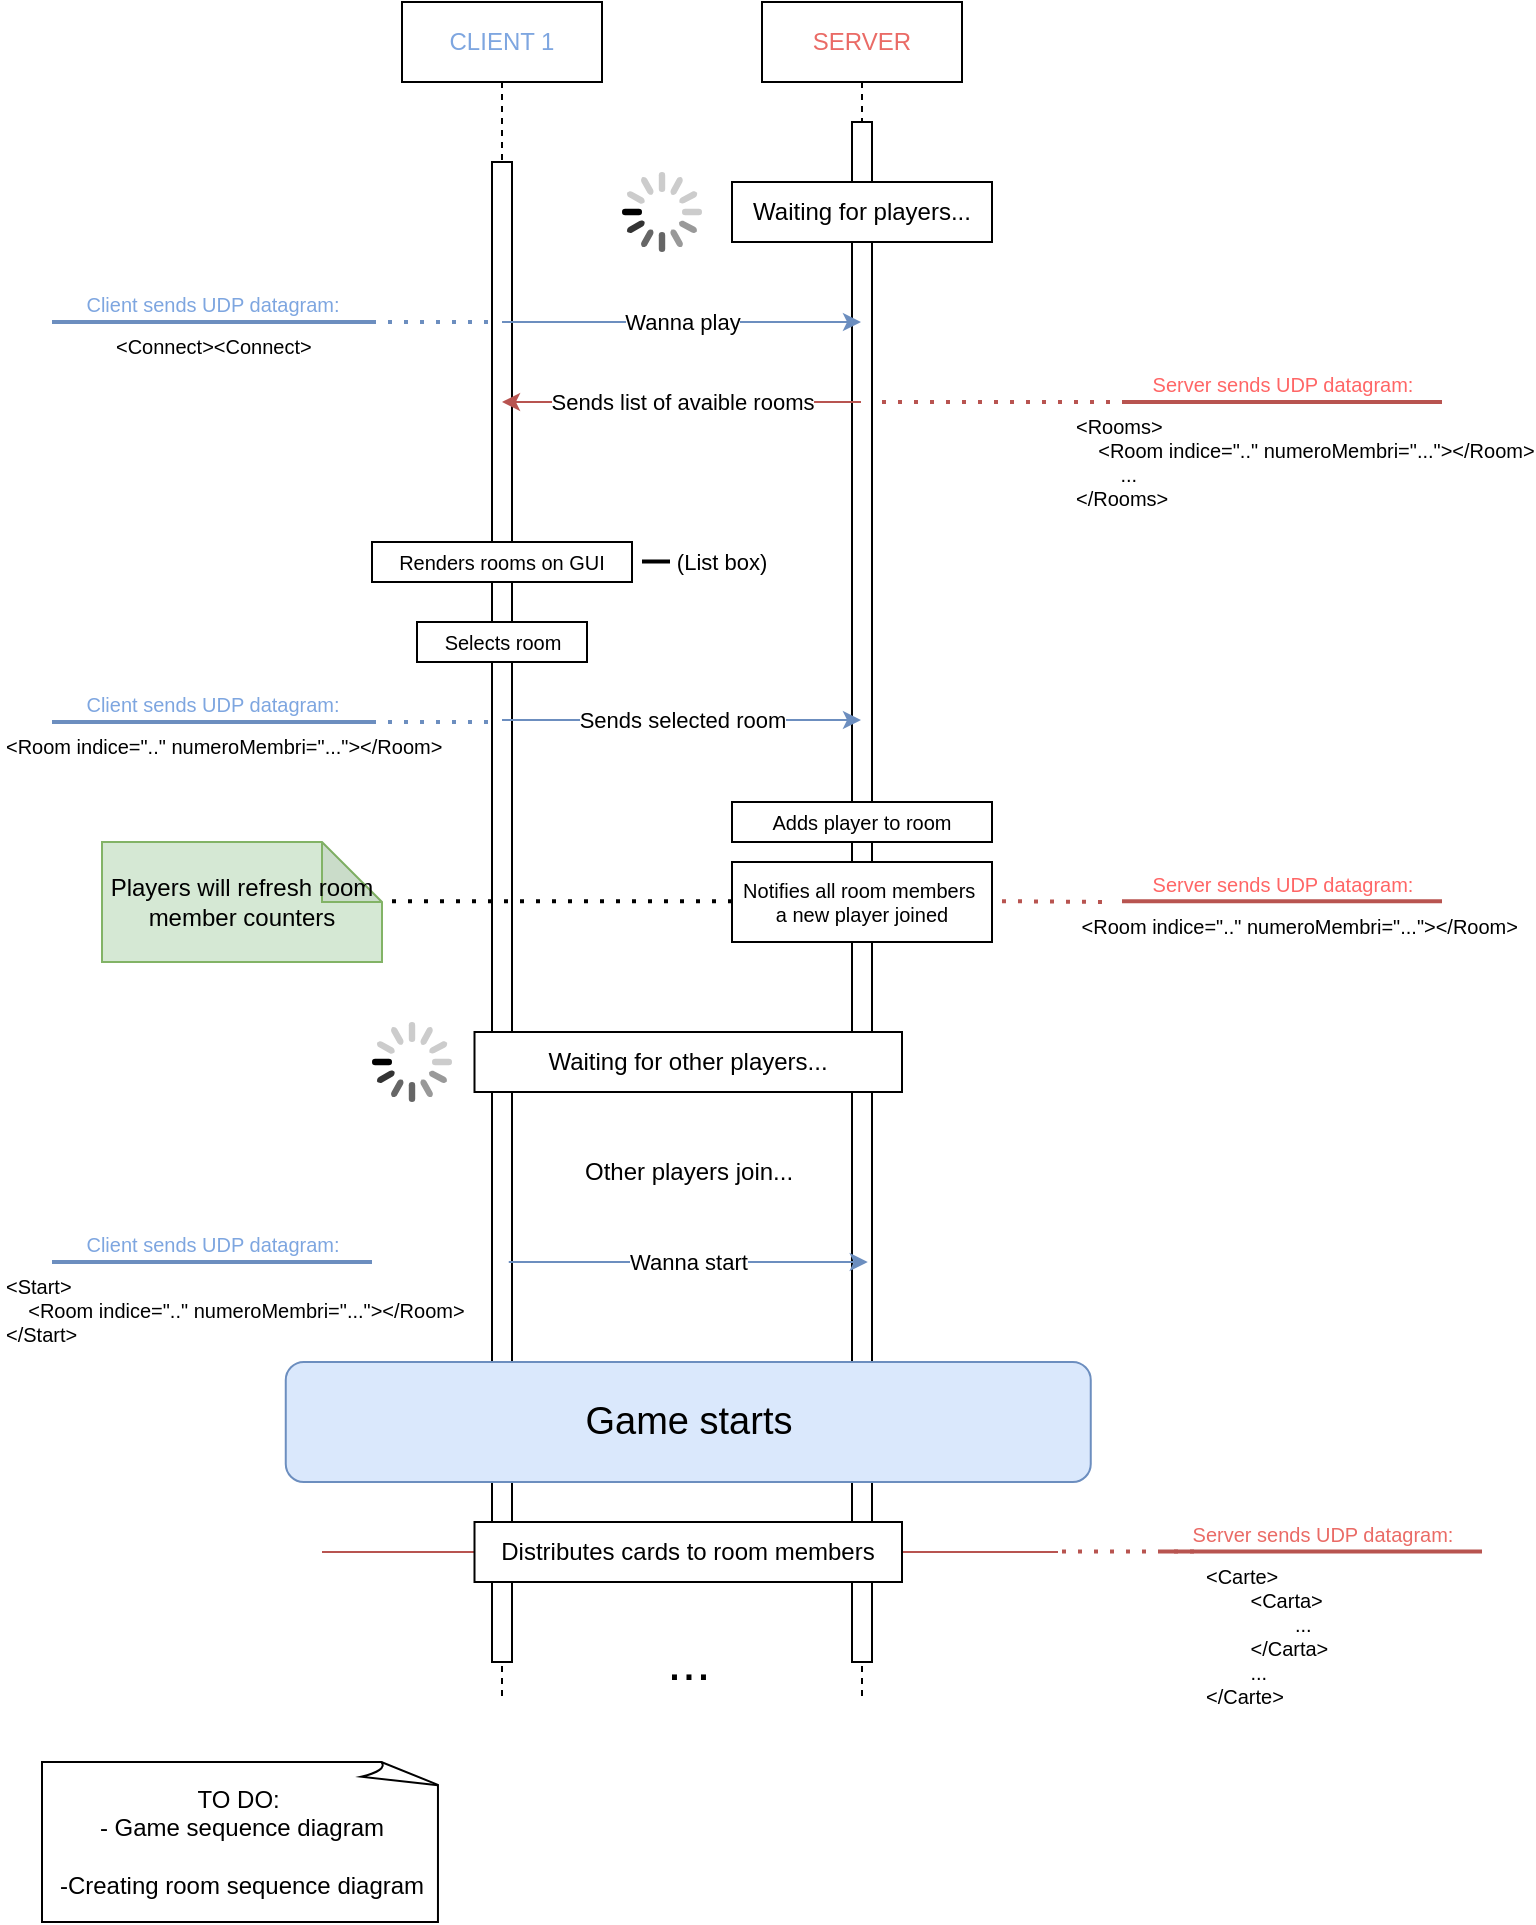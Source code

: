 <mxfile version="22.1.2" type="github">
  <diagram name="Page-1" id="2YBvvXClWsGukQMizWep">
    <mxGraphModel dx="1235" dy="733" grid="1" gridSize="10" guides="1" tooltips="1" connect="1" arrows="1" fold="1" page="1" pageScale="1" pageWidth="850" pageHeight="1100" math="0" shadow="0">
      <root>
        <mxCell id="0" />
        <mxCell id="1" parent="0" />
        <mxCell id="g_tPpGAOfdIyaXea1qWz-1" value="&lt;font color=&quot;#7ea6e0&quot;&gt;CLIENT 1&lt;/font&gt;" style="shape=umlLifeline;perimeter=lifelinePerimeter;whiteSpace=wrap;html=1;container=0;dropTarget=0;collapsible=0;recursiveResize=0;outlineConnect=0;portConstraint=eastwest;newEdgeStyle={&quot;edgeStyle&quot;:&quot;elbowEdgeStyle&quot;,&quot;elbow&quot;:&quot;vertical&quot;,&quot;curved&quot;:0,&quot;rounded&quot;:0};" vertex="1" parent="1">
          <mxGeometry x="210" y="30" width="100" height="850" as="geometry" />
        </mxCell>
        <mxCell id="g_tPpGAOfdIyaXea1qWz-2" value="" style="html=1;points=[];perimeter=orthogonalPerimeter;outlineConnect=0;targetShapes=umlLifeline;portConstraint=eastwest;newEdgeStyle={&quot;edgeStyle&quot;:&quot;elbowEdgeStyle&quot;,&quot;elbow&quot;:&quot;vertical&quot;,&quot;curved&quot;:0,&quot;rounded&quot;:0};" vertex="1" parent="g_tPpGAOfdIyaXea1qWz-1">
          <mxGeometry x="45" y="80" width="10" height="750" as="geometry" />
        </mxCell>
        <mxCell id="g_tPpGAOfdIyaXea1qWz-3" value="&lt;font color=&quot;#ea6b66&quot;&gt;SERVER&lt;/font&gt;" style="shape=umlLifeline;perimeter=lifelinePerimeter;whiteSpace=wrap;html=1;container=0;dropTarget=0;collapsible=0;recursiveResize=0;outlineConnect=0;portConstraint=eastwest;newEdgeStyle={&quot;edgeStyle&quot;:&quot;elbowEdgeStyle&quot;,&quot;elbow&quot;:&quot;vertical&quot;,&quot;curved&quot;:0,&quot;rounded&quot;:0};" vertex="1" parent="1">
          <mxGeometry x="390" y="30" width="100" height="850" as="geometry" />
        </mxCell>
        <mxCell id="g_tPpGAOfdIyaXea1qWz-4" value="" style="html=1;points=[];perimeter=orthogonalPerimeter;outlineConnect=0;targetShapes=umlLifeline;portConstraint=eastwest;newEdgeStyle={&quot;edgeStyle&quot;:&quot;elbowEdgeStyle&quot;,&quot;elbow&quot;:&quot;vertical&quot;,&quot;curved&quot;:0,&quot;rounded&quot;:0};" vertex="1" parent="g_tPpGAOfdIyaXea1qWz-3">
          <mxGeometry x="45" y="60" width="10" height="770" as="geometry" />
        </mxCell>
        <mxCell id="g_tPpGAOfdIyaXea1qWz-5" value="Waiting for players..." style="html=1;dropTarget=0;whiteSpace=wrap;" vertex="1" parent="1">
          <mxGeometry x="375" y="120" width="130" height="30" as="geometry" />
        </mxCell>
        <mxCell id="g_tPpGAOfdIyaXea1qWz-18" value="" style="html=1;verticalLabelPosition=bottom;labelBackgroundColor=#ffffff;verticalAlign=top;shadow=0;dashed=0;strokeWidth=2;shape=mxgraph.ios7.misc.loading_circle;" vertex="1" parent="1">
          <mxGeometry x="320" y="115" width="40" height="40" as="geometry" />
        </mxCell>
        <mxCell id="g_tPpGAOfdIyaXea1qWz-20" value="&lt;font style=&quot;font-size: 19px;&quot;&gt;Game starts&lt;/font&gt;" style="rounded=1;whiteSpace=wrap;html=1;fillColor=#dae8fc;strokeColor=#6c8ebf;" vertex="1" parent="1">
          <mxGeometry x="151.88" y="710" width="402.5" height="60" as="geometry" />
        </mxCell>
        <mxCell id="g_tPpGAOfdIyaXea1qWz-21" value="&lt;font color=&quot;#ff6666&quot;&gt;Server sends UDP datagram:&lt;/font&gt;" style="verticalAlign=bottom;html=1;endArrow=none;edgeStyle=none;labelBackgroundColor=none;fontSize=10;strokeWidth=2;rounded=0;fillColor=#f8cecc;strokeColor=#b85450;" edge="1" parent="1">
          <mxGeometry relative="1" as="geometry">
            <mxPoint x="570" y="230" as="sourcePoint" />
            <mxPoint x="730" y="230" as="targetPoint" />
          </mxGeometry>
        </mxCell>
        <mxCell id="g_tPpGAOfdIyaXea1qWz-22" value="&amp;lt;Rooms&amp;gt;&lt;br&gt;&lt;span style=&quot;&quot;&gt;&lt;span style=&quot;white-space: pre;&quot;&gt;&amp;nbsp;&amp;nbsp;&amp;nbsp;&amp;nbsp;&lt;/span&gt;&lt;/span&gt;&amp;lt;Room indice=&quot;..&quot; numeroMembri=&quot;...&quot;&amp;gt;&amp;lt;/Room&amp;gt;&lt;br&gt;&lt;span style=&quot;white-space: pre;&quot;&gt;&#x9;&lt;/span&gt;...&lt;br&gt;&amp;lt;/Rooms&amp;gt;" style="resizable=0;html=1;align=left;verticalAlign=top;labelBackgroundColor=none;fontSize=10;" connectable="0" vertex="1" parent="g_tPpGAOfdIyaXea1qWz-21">
          <mxGeometry x="-1" relative="1" as="geometry">
            <mxPoint x="-25" as="offset" />
          </mxGeometry>
        </mxCell>
        <mxCell id="g_tPpGAOfdIyaXea1qWz-23" value="TO DO:&amp;nbsp;&lt;br&gt;- Game sequence diagram&lt;br&gt;&lt;br&gt;-Creating room sequence diagram" style="whiteSpace=wrap;html=1;shape=mxgraph.basic.document" vertex="1" parent="1">
          <mxGeometry x="30" y="910" width="200" height="80" as="geometry" />
        </mxCell>
        <mxCell id="g_tPpGAOfdIyaXea1qWz-24" value="" style="endArrow=none;dashed=1;html=1;dashPattern=1 3;strokeWidth=2;rounded=0;fillColor=#f8cecc;strokeColor=#b85450;" edge="1" parent="1">
          <mxGeometry width="50" height="50" relative="1" as="geometry">
            <mxPoint x="450" y="230" as="sourcePoint" />
            <mxPoint x="570" y="230" as="targetPoint" />
          </mxGeometry>
        </mxCell>
        <mxCell id="g_tPpGAOfdIyaXea1qWz-25" value="&lt;font color=&quot;#ea6b66&quot;&gt;Server sends UDP datagram:&lt;/font&gt;" style="verticalAlign=bottom;html=1;endArrow=none;edgeStyle=none;labelBackgroundColor=none;fontSize=10;strokeWidth=2;rounded=0;fillColor=#f8cecc;strokeColor=#b85450;" edge="1" parent="1">
          <mxGeometry relative="1" as="geometry">
            <mxPoint x="590" y="804.74" as="sourcePoint" />
            <mxPoint x="750" y="804.74" as="targetPoint" />
          </mxGeometry>
        </mxCell>
        <mxCell id="g_tPpGAOfdIyaXea1qWz-26" value="&amp;lt;Carte&amp;gt;&lt;br&gt;&lt;span style=&quot;white-space: pre;&quot;&gt;&#x9;&lt;/span&gt;&amp;lt;Carta&amp;gt;&lt;br&gt;&lt;span style=&quot;white-space: pre;&quot;&gt;&#x9;&lt;span style=&quot;white-space: pre;&quot;&gt;&#x9;&lt;/span&gt;.&lt;/span&gt;..&lt;br&gt;&lt;span style=&quot;white-space: pre;&quot;&gt;&#x9;&lt;/span&gt;&amp;lt;/Carta&amp;gt;&lt;br&gt;&lt;span style=&quot;white-space: pre;&quot;&gt;&#x9;&lt;/span&gt;...&lt;br&gt;&amp;lt;/Carte&amp;gt;" style="resizable=0;html=1;align=left;verticalAlign=top;labelBackgroundColor=none;fontSize=10;" connectable="0" vertex="1" parent="g_tPpGAOfdIyaXea1qWz-25">
          <mxGeometry x="-1" relative="1" as="geometry">
            <mxPoint x="20" as="offset" />
          </mxGeometry>
        </mxCell>
        <mxCell id="g_tPpGAOfdIyaXea1qWz-27" value="" style="endArrow=none;dashed=1;html=1;dashPattern=1 3;strokeWidth=2;rounded=0;fillColor=#f8cecc;strokeColor=#b85450;" edge="1" parent="1">
          <mxGeometry width="50" height="50" relative="1" as="geometry">
            <mxPoint x="540" y="804.74" as="sourcePoint" />
            <mxPoint x="610" y="804.74" as="targetPoint" />
          </mxGeometry>
        </mxCell>
        <mxCell id="g_tPpGAOfdIyaXea1qWz-29" value="Wanna play" style="endArrow=classic;html=1;rounded=0;fillColor=#dae8fc;strokeColor=#6c8ebf;" edge="1" parent="1">
          <mxGeometry width="50" height="50" relative="1" as="geometry">
            <mxPoint x="260" y="190" as="sourcePoint" />
            <mxPoint x="439.5" y="190" as="targetPoint" />
          </mxGeometry>
        </mxCell>
        <mxCell id="g_tPpGAOfdIyaXea1qWz-30" value="Sends list of avaible rooms" style="endArrow=classic;html=1;rounded=0;fillColor=#f8cecc;strokeColor=#b85450;" edge="1" parent="1">
          <mxGeometry width="50" height="50" relative="1" as="geometry">
            <mxPoint x="439.5" y="230" as="sourcePoint" />
            <mxPoint x="260" y="230" as="targetPoint" />
          </mxGeometry>
        </mxCell>
        <mxCell id="g_tPpGAOfdIyaXea1qWz-36" value="Renders rooms on GUI" style="html=1;dropTarget=0;whiteSpace=wrap;fontSize=10;" vertex="1" parent="1">
          <mxGeometry x="195" y="300" width="130" height="20" as="geometry" />
        </mxCell>
        <mxCell id="g_tPpGAOfdIyaXea1qWz-37" value="" style="verticalAlign=bottom;html=1;endArrow=none;edgeStyle=none;labelBackgroundColor=none;fontSize=10;strokeWidth=2;rounded=0;" edge="1" parent="1">
          <mxGeometry relative="1" as="geometry">
            <mxPoint x="380" y="309.72" as="sourcePoint" />
            <mxPoint x="330" y="309.72" as="targetPoint" />
          </mxGeometry>
        </mxCell>
        <mxCell id="g_tPpGAOfdIyaXea1qWz-40" value="&amp;nbsp;(List box)" style="edgeLabel;html=1;align=center;verticalAlign=middle;resizable=0;points=[];" vertex="1" connectable="0" parent="g_tPpGAOfdIyaXea1qWz-37">
          <mxGeometry x="0.083" y="1" relative="1" as="geometry">
            <mxPoint x="15" y="-1" as="offset" />
          </mxGeometry>
        </mxCell>
        <mxCell id="g_tPpGAOfdIyaXea1qWz-42" value="&lt;font style=&quot;font-size: 10px;&quot;&gt;Selects room&lt;/font&gt;" style="html=1;dropTarget=0;whiteSpace=wrap;" vertex="1" parent="1">
          <mxGeometry x="217.5" y="340" width="85" height="20" as="geometry" />
        </mxCell>
        <mxCell id="g_tPpGAOfdIyaXea1qWz-46" value="Sends selected room" style="endArrow=classic;html=1;rounded=0;fillColor=#dae8fc;strokeColor=#6c8ebf;" edge="1" parent="1">
          <mxGeometry width="50" height="50" relative="1" as="geometry">
            <mxPoint x="260" y="389" as="sourcePoint" />
            <mxPoint x="439.5" y="389" as="targetPoint" />
          </mxGeometry>
        </mxCell>
        <mxCell id="g_tPpGAOfdIyaXea1qWz-50" value="&lt;font&gt;Client sends UDP datagram:&lt;/font&gt;" style="verticalAlign=bottom;html=1;endArrow=none;edgeStyle=none;labelBackgroundColor=none;fontSize=10;strokeWidth=2;rounded=0;fillColor=#dae8fc;strokeColor=#6c8ebf;fontColor=#7EA6E0;" edge="1" parent="1">
          <mxGeometry relative="1" as="geometry">
            <mxPoint x="35" y="390" as="sourcePoint" />
            <mxPoint x="195" y="390" as="targetPoint" />
          </mxGeometry>
        </mxCell>
        <mxCell id="g_tPpGAOfdIyaXea1qWz-51" value="&amp;lt;Room indice=&quot;..&quot; numeroMembri=&quot;...&quot;&amp;gt;&amp;lt;/Room&amp;gt;" style="resizable=0;html=1;align=left;verticalAlign=top;labelBackgroundColor=none;fontSize=10;" connectable="0" vertex="1" parent="g_tPpGAOfdIyaXea1qWz-50">
          <mxGeometry x="-1" relative="1" as="geometry">
            <mxPoint x="-25" as="offset" />
          </mxGeometry>
        </mxCell>
        <mxCell id="g_tPpGAOfdIyaXea1qWz-52" value="" style="endArrow=none;dashed=1;html=1;dashPattern=1 3;strokeWidth=2;rounded=0;fillColor=#dae8fc;strokeColor=#6c8ebf;" edge="1" parent="1">
          <mxGeometry width="50" height="50" relative="1" as="geometry">
            <mxPoint x="195" y="390" as="sourcePoint" />
            <mxPoint x="255" y="390" as="targetPoint" />
          </mxGeometry>
        </mxCell>
        <mxCell id="g_tPpGAOfdIyaXea1qWz-57" value="Adds player to room" style="html=1;dropTarget=0;whiteSpace=wrap;fontSize=10;" vertex="1" parent="1">
          <mxGeometry x="375" y="430" width="130" height="20" as="geometry" />
        </mxCell>
        <mxCell id="g_tPpGAOfdIyaXea1qWz-60" value="Waiting for other players..." style="html=1;dropTarget=0;whiteSpace=wrap;" vertex="1" parent="1">
          <mxGeometry x="246.25" y="545" width="213.75" height="30" as="geometry" />
        </mxCell>
        <mxCell id="g_tPpGAOfdIyaXea1qWz-61" value="" style="html=1;verticalLabelPosition=bottom;labelBackgroundColor=#ffffff;verticalAlign=top;shadow=0;dashed=0;strokeWidth=2;shape=mxgraph.ios7.misc.loading_circle;" vertex="1" parent="1">
          <mxGeometry x="195" y="540" width="40" height="40" as="geometry" />
        </mxCell>
        <mxCell id="g_tPpGAOfdIyaXea1qWz-63" value="Notifies all room members&amp;nbsp;&lt;br&gt;a new player joined" style="html=1;dropTarget=0;whiteSpace=wrap;fontSize=10;" vertex="1" parent="1">
          <mxGeometry x="375" y="460" width="130" height="40" as="geometry" />
        </mxCell>
        <mxCell id="g_tPpGAOfdIyaXea1qWz-66" value="&lt;font color=&quot;#ff6666&quot;&gt;Server sends UDP datagram:&lt;/font&gt;" style="verticalAlign=bottom;html=1;endArrow=none;edgeStyle=none;labelBackgroundColor=none;fontSize=10;strokeWidth=2;rounded=0;fillColor=#f8cecc;strokeColor=#b85450;" edge="1" parent="1">
          <mxGeometry relative="1" as="geometry">
            <mxPoint x="570" y="479.58" as="sourcePoint" />
            <mxPoint x="730" y="479.58" as="targetPoint" />
          </mxGeometry>
        </mxCell>
        <mxCell id="g_tPpGAOfdIyaXea1qWz-67" value="&lt;span style=&quot;&quot;&gt;&lt;span style=&quot;white-space: pre;&quot;&gt;&amp;nbsp;&lt;/span&gt;&lt;/span&gt;&amp;lt;Room indice=&quot;..&quot; numeroMembri=&quot;...&quot;&amp;gt;&amp;lt;/Room&amp;gt;" style="resizable=0;html=1;align=left;verticalAlign=top;labelBackgroundColor=none;fontSize=10;" connectable="0" vertex="1" parent="g_tPpGAOfdIyaXea1qWz-66">
          <mxGeometry x="-1" relative="1" as="geometry">
            <mxPoint x="-25" as="offset" />
          </mxGeometry>
        </mxCell>
        <mxCell id="g_tPpGAOfdIyaXea1qWz-69" value="" style="endArrow=none;dashed=1;html=1;dashPattern=1 3;strokeWidth=2;rounded=0;fillColor=#f8cecc;strokeColor=#b85450;" edge="1" parent="1">
          <mxGeometry width="50" height="50" relative="1" as="geometry">
            <mxPoint x="510" y="479.58" as="sourcePoint" />
            <mxPoint x="560" y="480" as="targetPoint" />
          </mxGeometry>
        </mxCell>
        <mxCell id="g_tPpGAOfdIyaXea1qWz-81" value="" style="endArrow=none;dashed=1;html=1;dashPattern=1 3;strokeWidth=2;rounded=0;" edge="1" parent="1">
          <mxGeometry width="50" height="50" relative="1" as="geometry">
            <mxPoint x="205" y="479.58" as="sourcePoint" />
            <mxPoint x="375" y="479.58" as="targetPoint" />
          </mxGeometry>
        </mxCell>
        <mxCell id="g_tPpGAOfdIyaXea1qWz-84" value="Players will refresh room member counters" style="shape=note;whiteSpace=wrap;html=1;backgroundOutline=1;darkOpacity=0.05;fillColor=#d5e8d4;strokeColor=#82b366;" vertex="1" parent="1">
          <mxGeometry x="60" y="450" width="140" height="60" as="geometry" />
        </mxCell>
        <mxCell id="g_tPpGAOfdIyaXea1qWz-87" value="Other players join..." style="text;html=1;align=center;verticalAlign=middle;resizable=0;points=[];autosize=1;strokeColor=none;fillColor=none;" vertex="1" parent="1">
          <mxGeometry x="288.13" y="600" width="130" height="30" as="geometry" />
        </mxCell>
        <mxCell id="g_tPpGAOfdIyaXea1qWz-88" value="Wanna start" style="endArrow=classic;html=1;rounded=0;fillColor=#dae8fc;strokeColor=#6c8ebf;" edge="1" parent="1">
          <mxGeometry width="50" height="50" relative="1" as="geometry">
            <mxPoint x="263.38" y="660" as="sourcePoint" />
            <mxPoint x="442.88" y="660" as="targetPoint" />
          </mxGeometry>
        </mxCell>
        <mxCell id="g_tPpGAOfdIyaXea1qWz-91" value="&lt;font&gt;Client sends UDP datagram:&lt;/font&gt;" style="verticalAlign=bottom;html=1;endArrow=none;edgeStyle=none;labelBackgroundColor=none;fontSize=10;strokeWidth=2;rounded=0;fillColor=#dae8fc;strokeColor=#6c8ebf;fontColor=#7EA6E0;" edge="1" parent="1">
          <mxGeometry relative="1" as="geometry">
            <mxPoint x="35" y="660" as="sourcePoint" />
            <mxPoint x="195" y="660" as="targetPoint" />
          </mxGeometry>
        </mxCell>
        <mxCell id="g_tPpGAOfdIyaXea1qWz-92" value="&amp;lt;Start&amp;gt;&lt;br&gt;&lt;span style=&quot;&quot;&gt;&lt;span style=&quot;white-space: pre;&quot;&gt;&amp;nbsp;&amp;nbsp;&amp;nbsp;&amp;nbsp;&lt;/span&gt;&lt;/span&gt;&amp;lt;Room indice=&quot;..&quot; numeroMembri=&quot;...&quot;&amp;gt;&amp;lt;/Room&amp;gt;&lt;br&gt;&amp;lt;/Start&amp;gt;" style="resizable=0;html=1;align=left;verticalAlign=top;labelBackgroundColor=none;fontSize=10;" connectable="0" vertex="1" parent="g_tPpGAOfdIyaXea1qWz-91">
          <mxGeometry x="-1" relative="1" as="geometry">
            <mxPoint x="-25" as="offset" />
          </mxGeometry>
        </mxCell>
        <mxCell id="g_tPpGAOfdIyaXea1qWz-93" value="&lt;font&gt;Client sends UDP datagram:&lt;/font&gt;" style="verticalAlign=bottom;html=1;endArrow=none;edgeStyle=none;labelBackgroundColor=none;fontSize=10;strokeWidth=2;rounded=0;fillColor=#dae8fc;strokeColor=#6c8ebf;fontColor=#7EA6E0;" edge="1" parent="1">
          <mxGeometry relative="1" as="geometry">
            <mxPoint x="35" y="190" as="sourcePoint" />
            <mxPoint x="195" y="190" as="targetPoint" />
          </mxGeometry>
        </mxCell>
        <mxCell id="g_tPpGAOfdIyaXea1qWz-94" value="&amp;lt;Connect&amp;gt;&amp;lt;Connect&amp;gt;" style="resizable=0;html=1;align=left;verticalAlign=top;labelBackgroundColor=none;fontSize=10;" connectable="0" vertex="1" parent="g_tPpGAOfdIyaXea1qWz-93">
          <mxGeometry x="-1" relative="1" as="geometry">
            <mxPoint x="30" as="offset" />
          </mxGeometry>
        </mxCell>
        <mxCell id="g_tPpGAOfdIyaXea1qWz-96" value="" style="endArrow=none;dashed=1;html=1;dashPattern=1 3;strokeWidth=2;rounded=0;fillColor=#dae8fc;strokeColor=#6c8ebf;" edge="1" parent="1">
          <mxGeometry width="50" height="50" relative="1" as="geometry">
            <mxPoint x="195" y="190" as="sourcePoint" />
            <mxPoint x="255" y="190" as="targetPoint" />
          </mxGeometry>
        </mxCell>
        <mxCell id="g_tPpGAOfdIyaXea1qWz-97" value="" style="endArrow=none;html=1;rounded=0;fillColor=#f8cecc;strokeColor=#b85450;" edge="1" parent="1" source="g_tPpGAOfdIyaXea1qWz-98">
          <mxGeometry width="50" height="50" relative="1" as="geometry">
            <mxPoint x="168.38" y="790" as="sourcePoint" />
            <mxPoint x="538" y="805" as="targetPoint" />
          </mxGeometry>
        </mxCell>
        <mxCell id="g_tPpGAOfdIyaXea1qWz-100" value="" style="endArrow=none;html=1;rounded=0;fillColor=#f8cecc;strokeColor=#b85450;" edge="1" parent="1" target="g_tPpGAOfdIyaXea1qWz-98">
          <mxGeometry width="50" height="50" relative="1" as="geometry">
            <mxPoint x="170" y="805" as="sourcePoint" />
            <mxPoint x="537.88" y="790" as="targetPoint" />
          </mxGeometry>
        </mxCell>
        <mxCell id="g_tPpGAOfdIyaXea1qWz-98" value="Distributes cards to room members" style="html=1;dropTarget=0;whiteSpace=wrap;" vertex="1" parent="1">
          <mxGeometry x="246.25" y="790" width="213.75" height="30" as="geometry" />
        </mxCell>
        <mxCell id="g_tPpGAOfdIyaXea1qWz-101" value="..." style="text;html=1;align=center;verticalAlign=middle;resizable=0;points=[];autosize=1;strokeColor=none;fillColor=none;fontSize=26;" vertex="1" parent="1">
          <mxGeometry x="328.13" y="840" width="50" height="40" as="geometry" />
        </mxCell>
      </root>
    </mxGraphModel>
  </diagram>
</mxfile>
